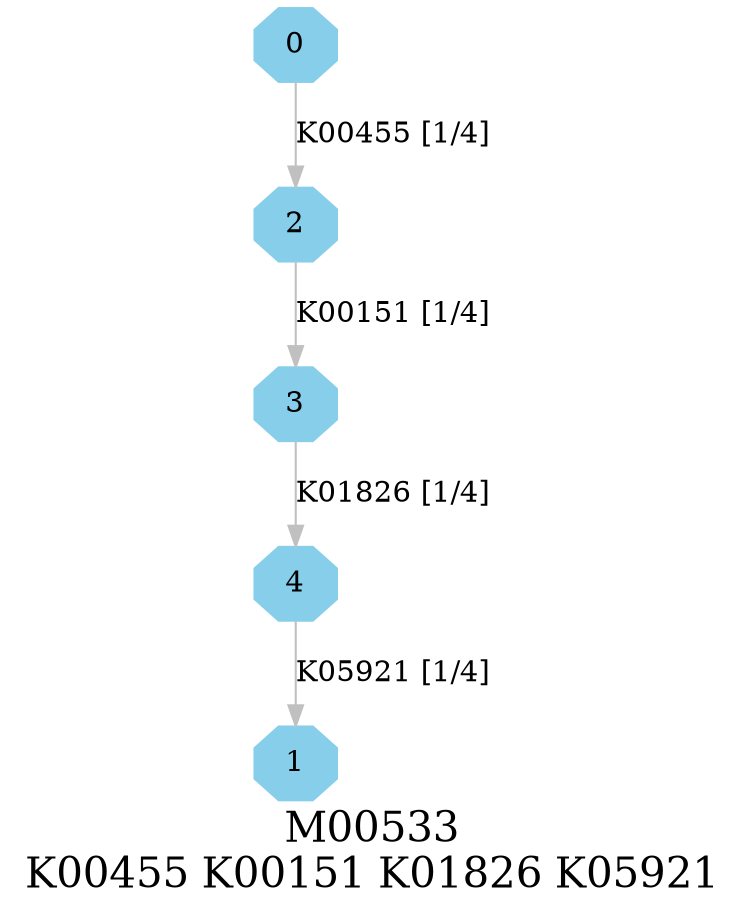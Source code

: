digraph G {
graph [label="M00533
K00455 K00151 K01826 K05921",fontsize=20];
node [shape=box,style=filled];
edge [len=3,color=grey];
{node [width=.3,height=.3,shape=octagon,style=filled,color=skyblue] 0 1 2 3 4 }
0 -> 2 [label="K00455 [1/4]"];
2 -> 3 [label="K00151 [1/4]"];
3 -> 4 [label="K01826 [1/4]"];
4 -> 1 [label="K05921 [1/4]"];
}